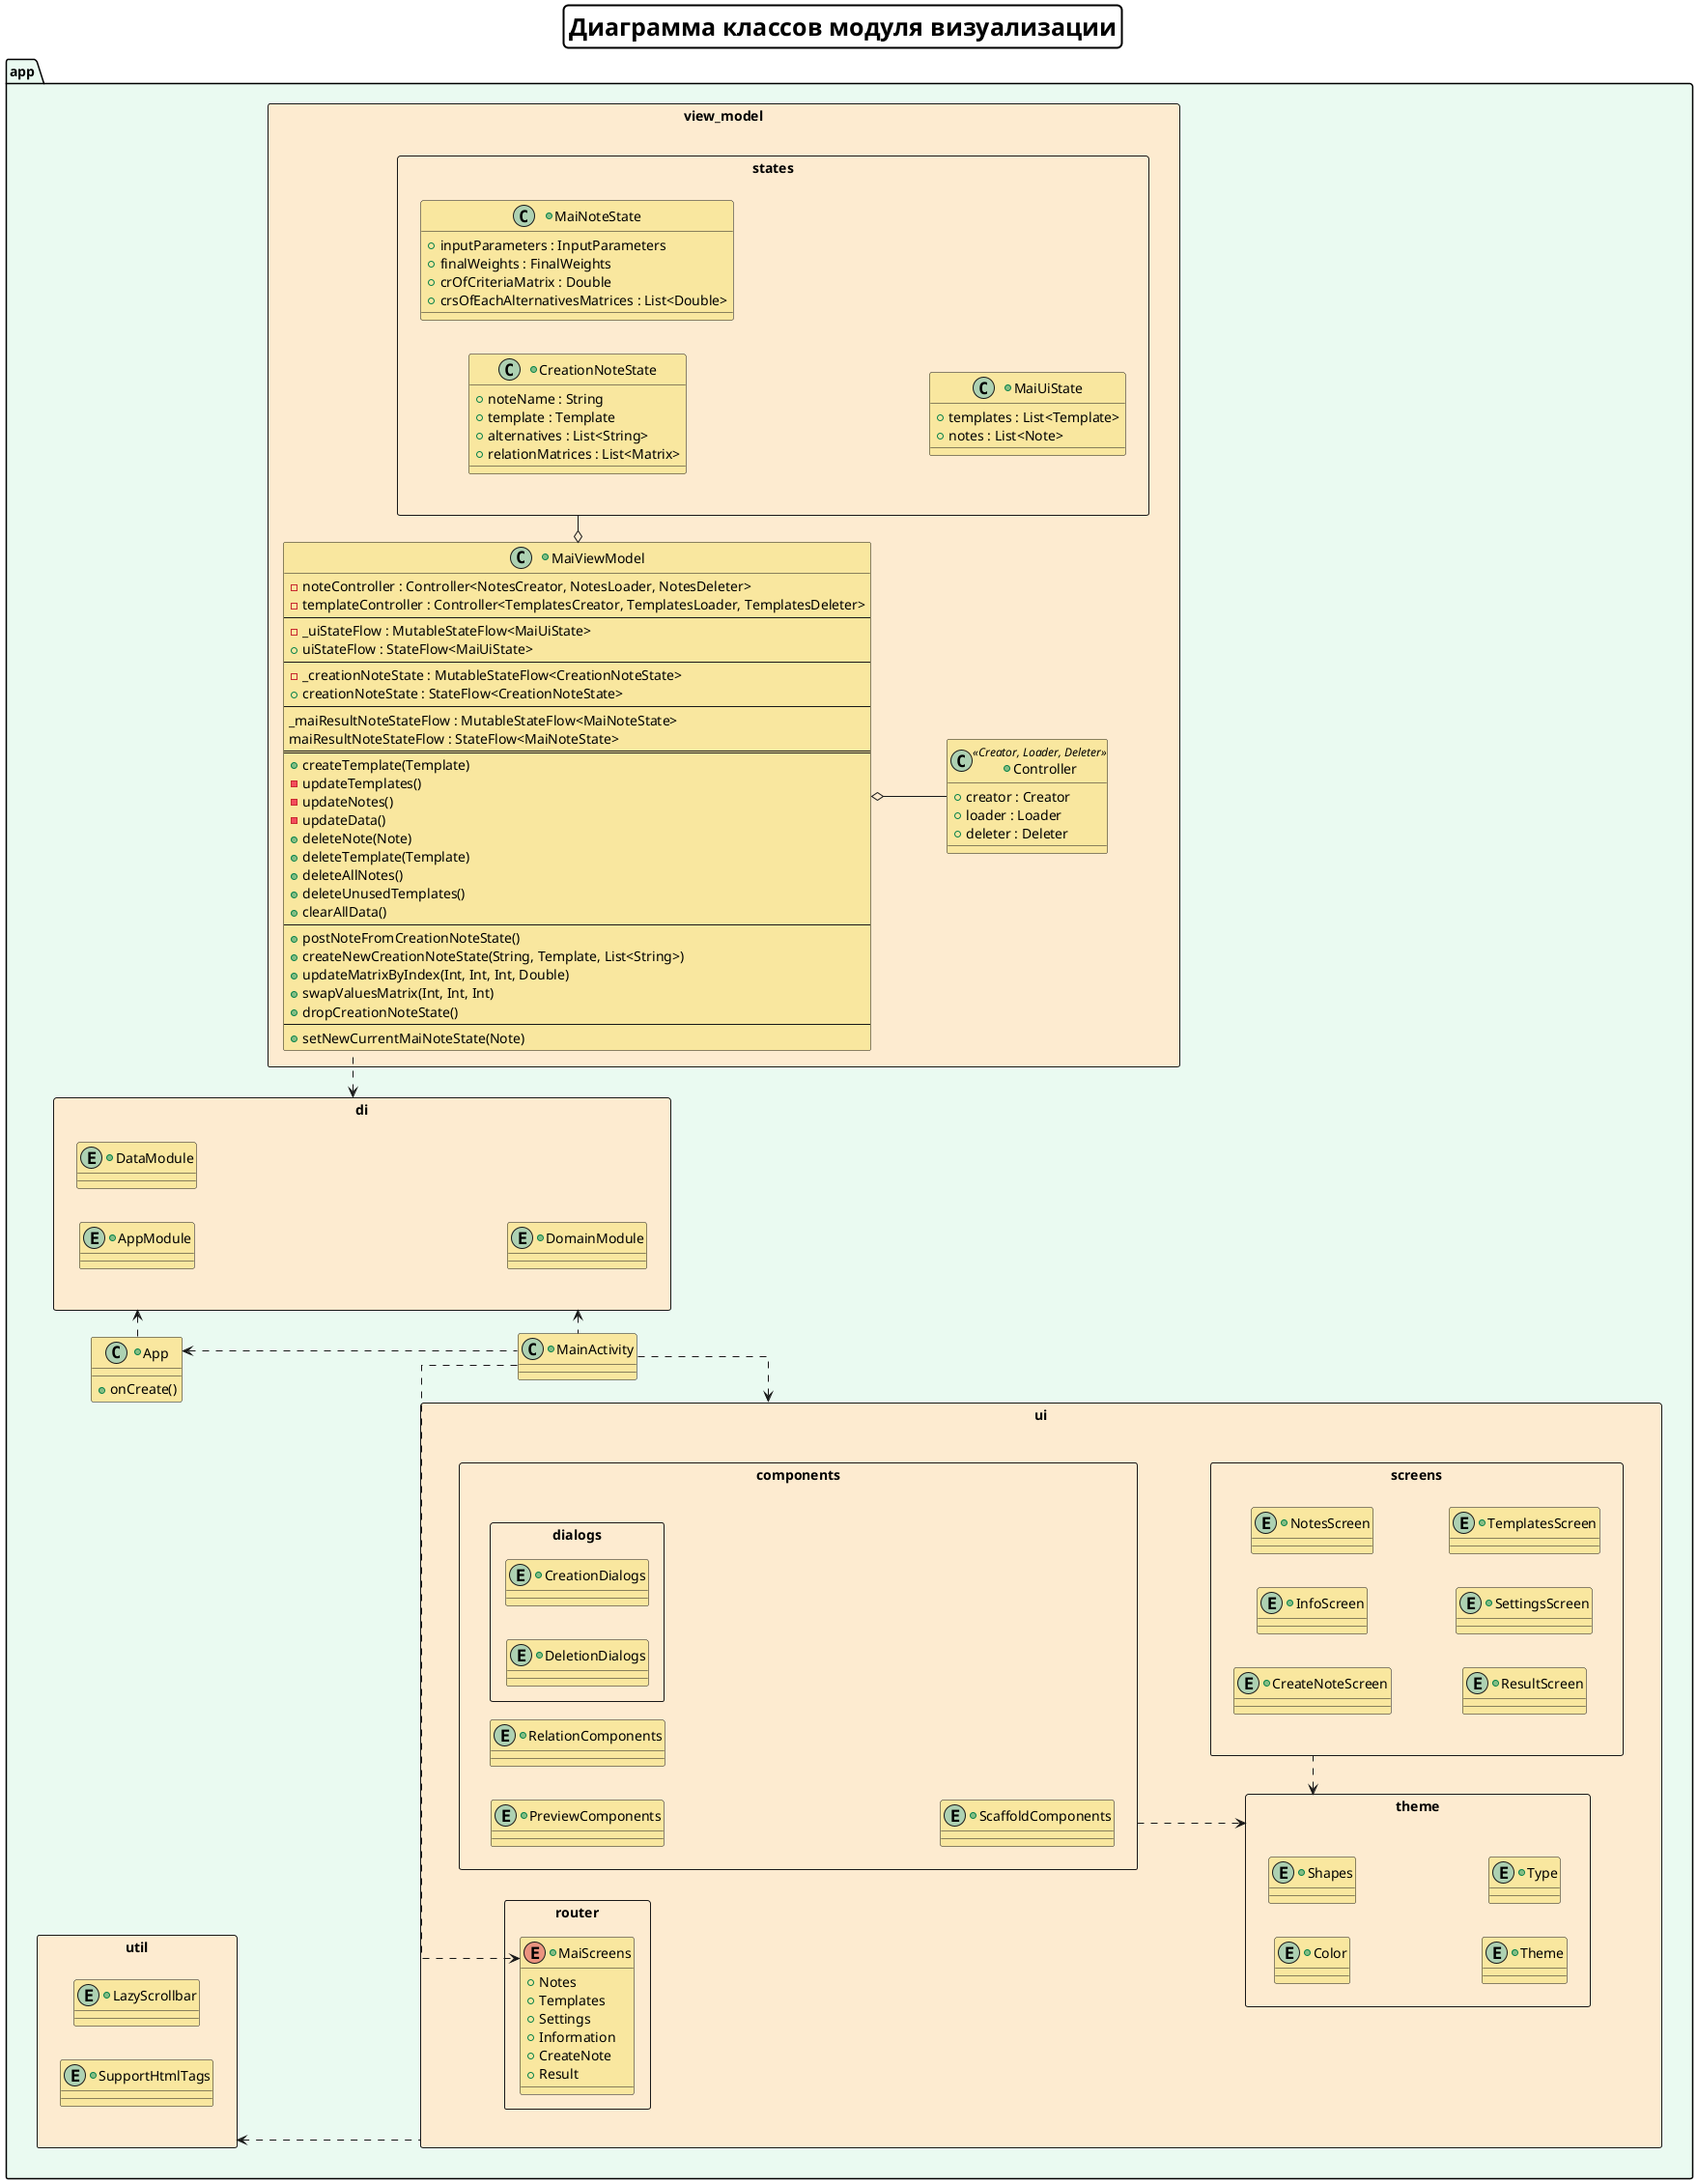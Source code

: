 @startuml

left to right direction
skinparam linetype ortho
skinparam titleBorderRoundCorner 10
skinparam titleBorderThickness 2
skinparam titleBorderColor black
skinparam titleFontSize 25

skinparam PackageBackgroundColor #EAFAF1
skinparam RectangleBackgroundColor #FDEBD0
skinparam ClassBackgroundColor #F9E79F

title
    Диаграмма классов модуля визуализации
end title

package app {
rectangle ui {
        rectangle components {
            rectangle dialogs {
                +entity CreationDialogs {
                }

                +entity DeletionDialogs {
                }
            }

            +entity PreviewComponents {
            }

            +entity RelationComponents {
            }

            +entity ScaffoldComponents {
            }
        }

        rectangle router {
            +enum MaiScreens {
                +Notes
                +Templates
                +Settings
                +Information
                +CreateNote
                +Result
            }
        }

        rectangle screens {
            +entity CreateNoteScreen {
            }

            +entity InfoScreen {
            }

            +entity NotesScreen {
            }

            +entity ResultScreen {
            }

            +entity SettingsScreen {
            }

            +entity TemplatesScreen {
            }
        }

        rectangle theme {
            +entity Color {
            }

            +entity Shapes {
            }

            +entity Theme {
            }

            +entity Type {
            }
        }
    }

    rectangle di {
        +entity AppModule {
        }
        +entity DataModule {
        }
        +entity DomainModule {
        }

    }

    rectangle util {
        +entity LazyScrollbar {
        }

        +entity SupportHtmlTags {
        }
    }

    rectangle view_model {
        rectangle states {
            +class CreationNoteState {
                +noteName : String
                +template : Template
                +alternatives : List<String>
                +relationMatrices : List<Matrix>
            }

            +class MaiNoteState {
                +inputParameters : InputParameters
                +finalWeights : FinalWeights
                +crOfCriteriaMatrix : Double
                +crsOfEachAlternativesMatrices : List<Double>
            }

            +class MaiUiState {
                +templates : List<Template>
                +notes : List<Note>
            }
        }

        +class Controller<<Creator, Loader, Deleter>> {
            +creator : Creator
            +loader : Loader
            +deleter : Deleter
        }

        +class MaiViewModel {
            -noteController : Controller<NotesCreator, NotesLoader, NotesDeleter>
            -templateController : Controller<TemplatesCreator, TemplatesLoader, TemplatesDeleter>
            --
            -_uiStateFlow : MutableStateFlow<MaiUiState>
            + uiStateFlow : StateFlow<MaiUiState>
            --
            -_creationNoteState : MutableStateFlow<CreationNoteState>
            +creationNoteState : StateFlow<CreationNoteState>
            --
            _maiResultNoteStateFlow : MutableStateFlow<MaiNoteState>
            maiResultNoteStateFlow : StateFlow<MaiNoteState>
            ==
            +createTemplate(Template)
            -updateTemplates()
            -updateNotes()
            -updateData()
            +deleteNote(Note)
            +deleteTemplate(Template)
            +deleteAllNotes()
            +deleteUnusedTemplates()
            +clearAllData()
            --
            +postNoteFromCreationNoteState()
            +createNewCreationNoteState(String, Template, List<String>)
            +updateMatrixByIndex(Int, Int, Int, Double)
            +swapValuesMatrix(Int, Int, Int)
            +dropCreationNoteState()
            --
            +setNewCurrentMaiNoteState(Note)
        }
    }

    +class App {
        +onCreate()
    }

    +class MainActivity {
    }
}

theme <..r screens
theme <..u components
App <.. MainActivity
App ..r> di
util <.. ui
di <.. MainActivity
di <.. MaiViewModel
ui <.. MainActivity
Controller --uo MaiViewModel
states --lo MaiViewModel
MaiScreens <..l MainActivity

@enduml